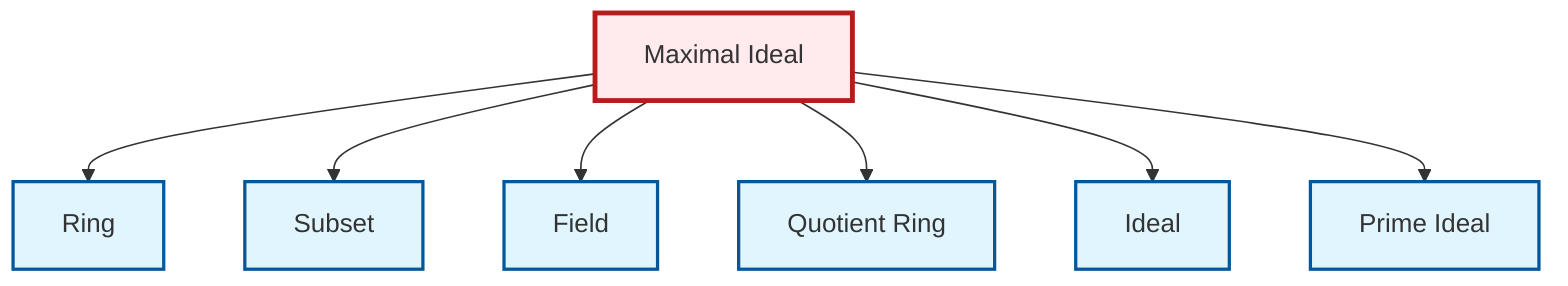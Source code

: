 graph TD
    classDef definition fill:#e1f5fe,stroke:#01579b,stroke-width:2px
    classDef theorem fill:#f3e5f5,stroke:#4a148c,stroke-width:2px
    classDef axiom fill:#fff3e0,stroke:#e65100,stroke-width:2px
    classDef example fill:#e8f5e9,stroke:#1b5e20,stroke-width:2px
    classDef current fill:#ffebee,stroke:#b71c1c,stroke-width:3px
    def-field["Field"]:::definition
    def-ring["Ring"]:::definition
    def-ideal["Ideal"]:::definition
    def-quotient-ring["Quotient Ring"]:::definition
    def-prime-ideal["Prime Ideal"]:::definition
    def-maximal-ideal["Maximal Ideal"]:::definition
    def-subset["Subset"]:::definition
    def-maximal-ideal --> def-ring
    def-maximal-ideal --> def-subset
    def-maximal-ideal --> def-field
    def-maximal-ideal --> def-quotient-ring
    def-maximal-ideal --> def-ideal
    def-maximal-ideal --> def-prime-ideal
    class def-maximal-ideal current